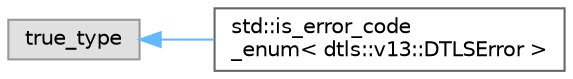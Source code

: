 digraph "Graphical Class Hierarchy"
{
 // LATEX_PDF_SIZE
  bgcolor="transparent";
  edge [fontname=Helvetica,fontsize=10,labelfontname=Helvetica,labelfontsize=10];
  node [fontname=Helvetica,fontsize=10,shape=box,height=0.2,width=0.4];
  rankdir="LR";
  Node0 [id="Node000000",label="true_type",height=0.2,width=0.4,color="grey60", fillcolor="#E0E0E0", style="filled",tooltip=" "];
  Node0 -> Node1 [id="edge44_Node000000_Node000001",dir="back",color="steelblue1",style="solid",tooltip=" "];
  Node1 [id="Node000001",label="std::is_error_code\l_enum\< dtls::v13::DTLSError \>",height=0.2,width=0.4,color="grey40", fillcolor="white", style="filled",URL="$structstd_1_1is__error__code__enum_3_01dtls_1_1v13_1_1DTLSError_01_4.html",tooltip=" "];
}

